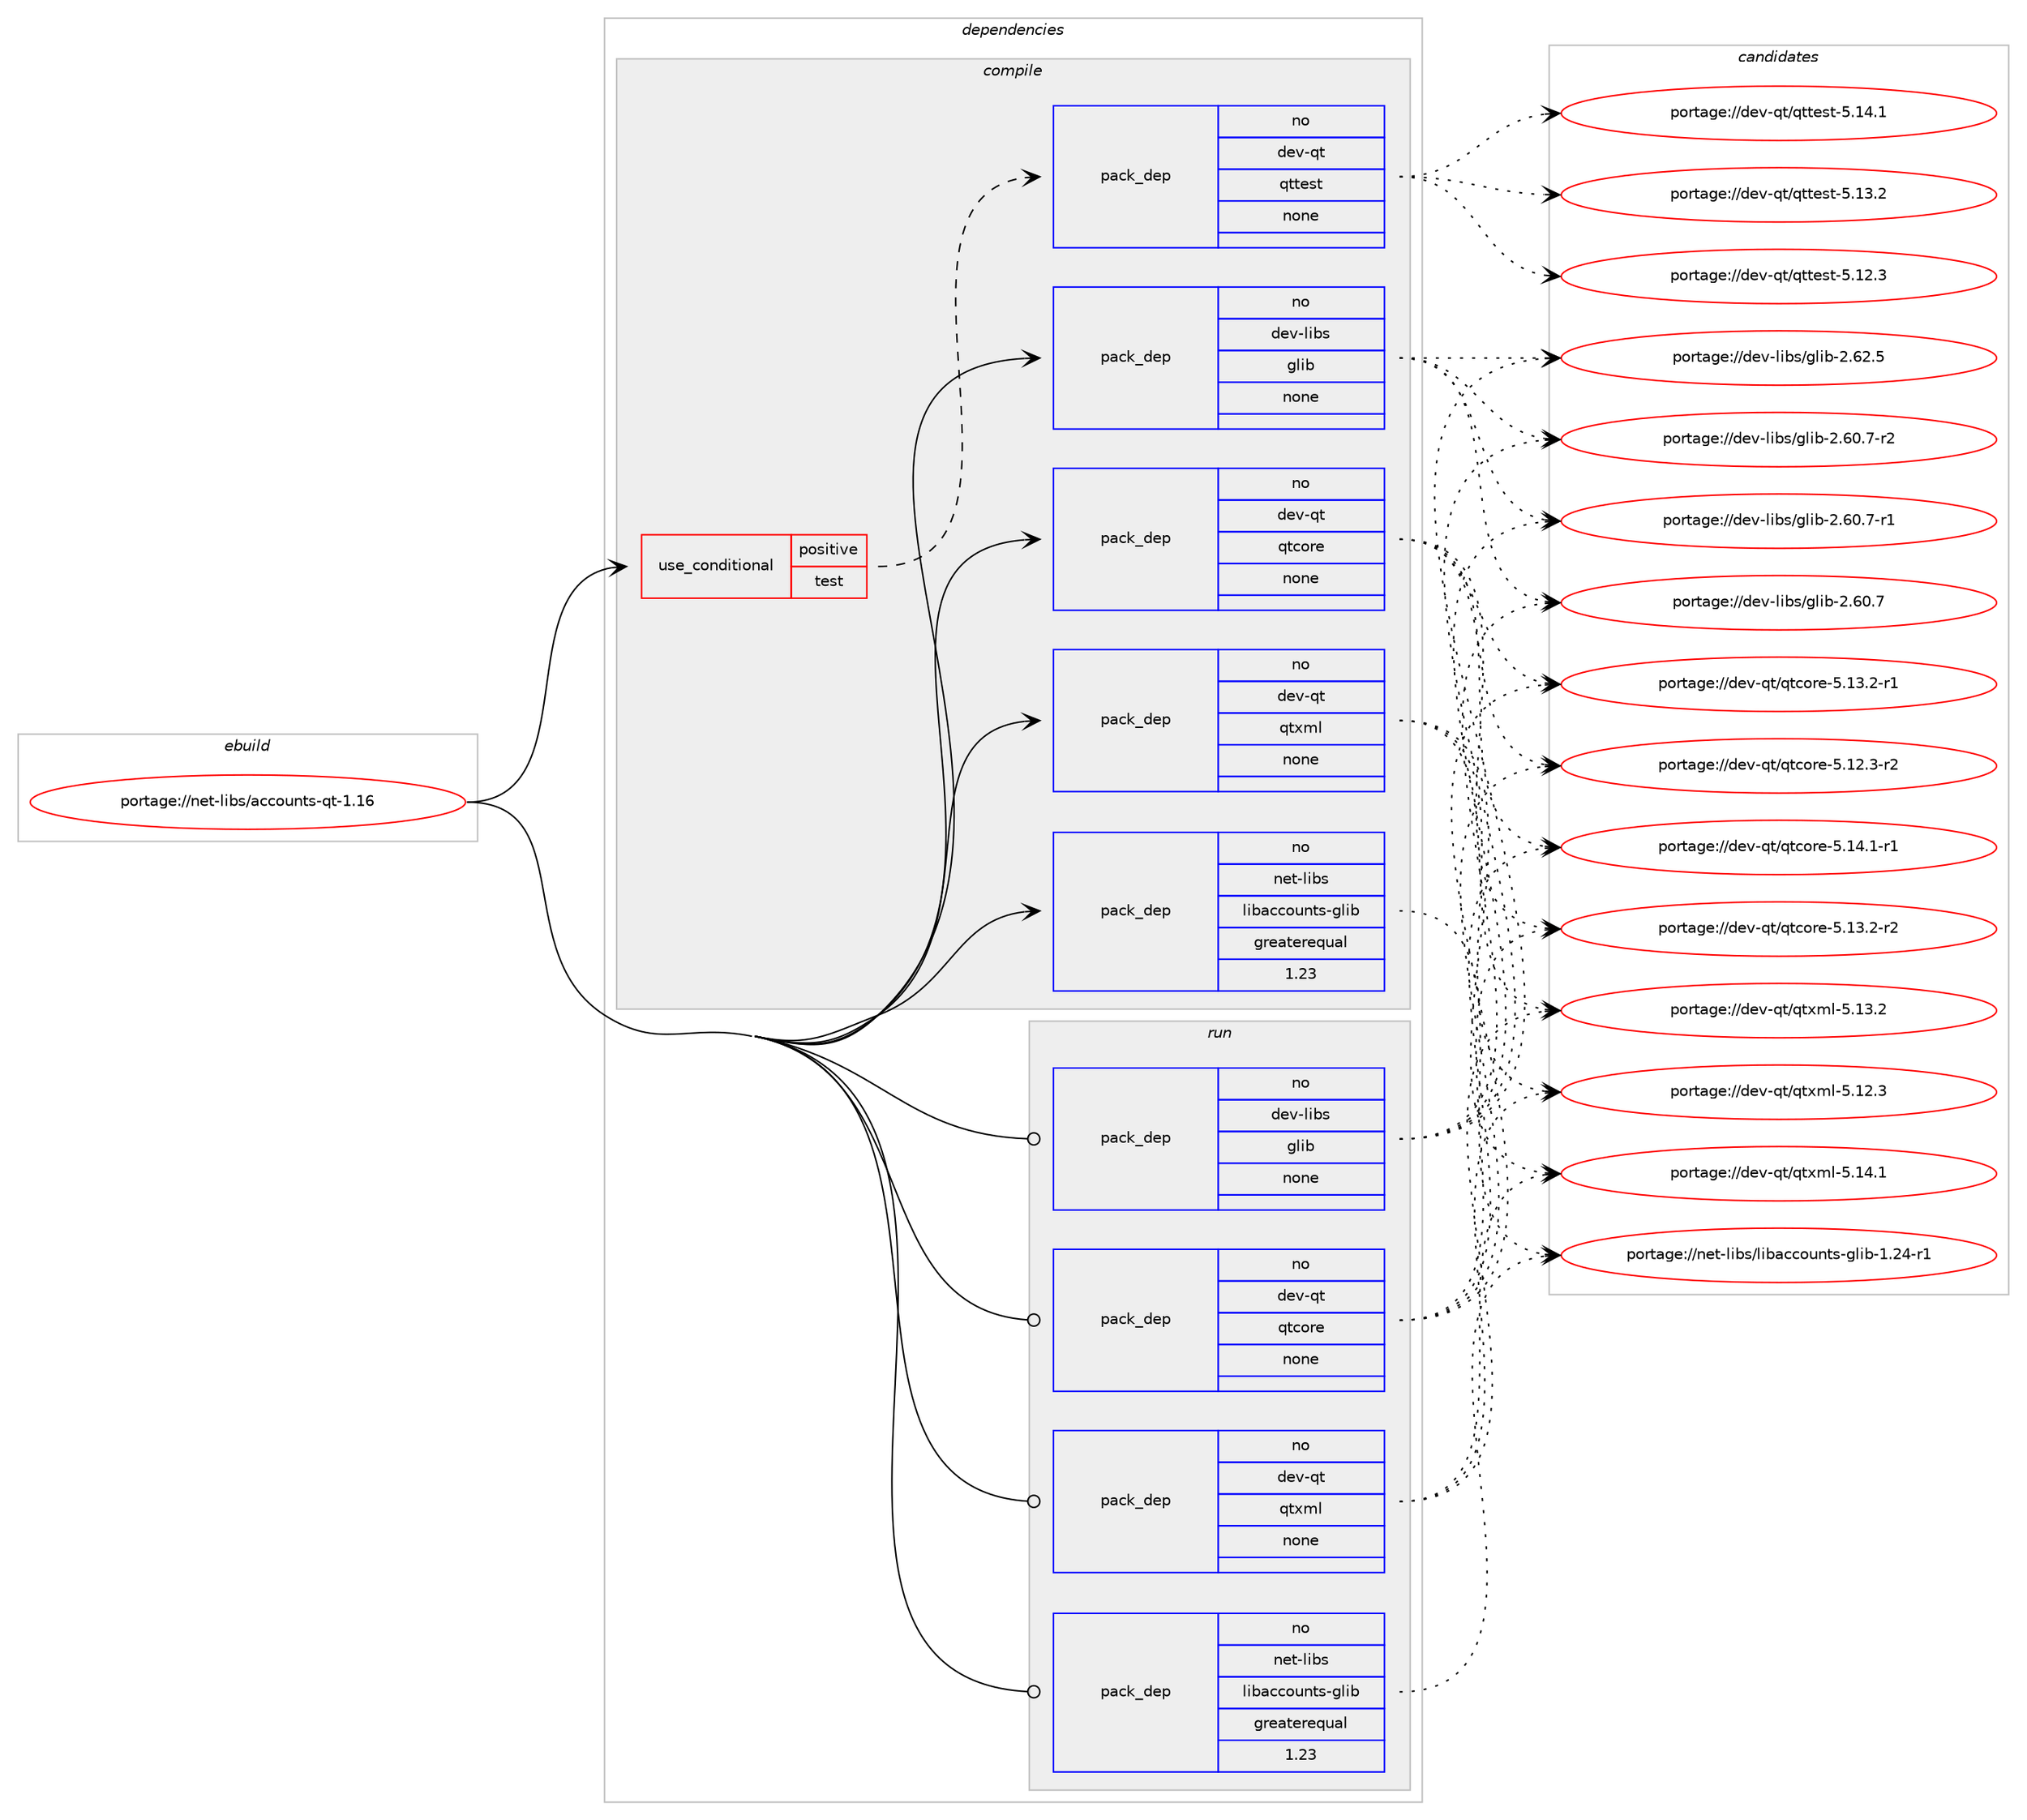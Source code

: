 digraph prolog {

# *************
# Graph options
# *************

newrank=true;
concentrate=true;
compound=true;
graph [rankdir=LR,fontname=Helvetica,fontsize=10,ranksep=1.5];#, ranksep=2.5, nodesep=0.2];
edge  [arrowhead=vee];
node  [fontname=Helvetica,fontsize=10];

# **********
# The ebuild
# **********

subgraph cluster_leftcol {
color=gray;
rank=same;
label=<<i>ebuild</i>>;
id [label="portage://net-libs/accounts-qt-1.16", color=red, width=4, href="../net-libs/accounts-qt-1.16.svg"];
}

# ****************
# The dependencies
# ****************

subgraph cluster_midcol {
color=gray;
label=<<i>dependencies</i>>;
subgraph cluster_compile {
fillcolor="#eeeeee";
style=filled;
label=<<i>compile</i>>;
subgraph cond19844 {
dependency90109 [label=<<TABLE BORDER="0" CELLBORDER="1" CELLSPACING="0" CELLPADDING="4"><TR><TD ROWSPAN="3" CELLPADDING="10">use_conditional</TD></TR><TR><TD>positive</TD></TR><TR><TD>test</TD></TR></TABLE>>, shape=none, color=red];
subgraph pack68585 {
dependency90110 [label=<<TABLE BORDER="0" CELLBORDER="1" CELLSPACING="0" CELLPADDING="4" WIDTH="220"><TR><TD ROWSPAN="6" CELLPADDING="30">pack_dep</TD></TR><TR><TD WIDTH="110">no</TD></TR><TR><TD>dev-qt</TD></TR><TR><TD>qttest</TD></TR><TR><TD>none</TD></TR><TR><TD></TD></TR></TABLE>>, shape=none, color=blue];
}
dependency90109:e -> dependency90110:w [weight=20,style="dashed",arrowhead="vee"];
}
id:e -> dependency90109:w [weight=20,style="solid",arrowhead="vee"];
subgraph pack68586 {
dependency90111 [label=<<TABLE BORDER="0" CELLBORDER="1" CELLSPACING="0" CELLPADDING="4" WIDTH="220"><TR><TD ROWSPAN="6" CELLPADDING="30">pack_dep</TD></TR><TR><TD WIDTH="110">no</TD></TR><TR><TD>dev-libs</TD></TR><TR><TD>glib</TD></TR><TR><TD>none</TD></TR><TR><TD></TD></TR></TABLE>>, shape=none, color=blue];
}
id:e -> dependency90111:w [weight=20,style="solid",arrowhead="vee"];
subgraph pack68587 {
dependency90112 [label=<<TABLE BORDER="0" CELLBORDER="1" CELLSPACING="0" CELLPADDING="4" WIDTH="220"><TR><TD ROWSPAN="6" CELLPADDING="30">pack_dep</TD></TR><TR><TD WIDTH="110">no</TD></TR><TR><TD>dev-qt</TD></TR><TR><TD>qtcore</TD></TR><TR><TD>none</TD></TR><TR><TD></TD></TR></TABLE>>, shape=none, color=blue];
}
id:e -> dependency90112:w [weight=20,style="solid",arrowhead="vee"];
subgraph pack68588 {
dependency90113 [label=<<TABLE BORDER="0" CELLBORDER="1" CELLSPACING="0" CELLPADDING="4" WIDTH="220"><TR><TD ROWSPAN="6" CELLPADDING="30">pack_dep</TD></TR><TR><TD WIDTH="110">no</TD></TR><TR><TD>dev-qt</TD></TR><TR><TD>qtxml</TD></TR><TR><TD>none</TD></TR><TR><TD></TD></TR></TABLE>>, shape=none, color=blue];
}
id:e -> dependency90113:w [weight=20,style="solid",arrowhead="vee"];
subgraph pack68589 {
dependency90114 [label=<<TABLE BORDER="0" CELLBORDER="1" CELLSPACING="0" CELLPADDING="4" WIDTH="220"><TR><TD ROWSPAN="6" CELLPADDING="30">pack_dep</TD></TR><TR><TD WIDTH="110">no</TD></TR><TR><TD>net-libs</TD></TR><TR><TD>libaccounts-glib</TD></TR><TR><TD>greaterequal</TD></TR><TR><TD>1.23</TD></TR></TABLE>>, shape=none, color=blue];
}
id:e -> dependency90114:w [weight=20,style="solid",arrowhead="vee"];
}
subgraph cluster_compileandrun {
fillcolor="#eeeeee";
style=filled;
label=<<i>compile and run</i>>;
}
subgraph cluster_run {
fillcolor="#eeeeee";
style=filled;
label=<<i>run</i>>;
subgraph pack68590 {
dependency90115 [label=<<TABLE BORDER="0" CELLBORDER="1" CELLSPACING="0" CELLPADDING="4" WIDTH="220"><TR><TD ROWSPAN="6" CELLPADDING="30">pack_dep</TD></TR><TR><TD WIDTH="110">no</TD></TR><TR><TD>dev-libs</TD></TR><TR><TD>glib</TD></TR><TR><TD>none</TD></TR><TR><TD></TD></TR></TABLE>>, shape=none, color=blue];
}
id:e -> dependency90115:w [weight=20,style="solid",arrowhead="odot"];
subgraph pack68591 {
dependency90116 [label=<<TABLE BORDER="0" CELLBORDER="1" CELLSPACING="0" CELLPADDING="4" WIDTH="220"><TR><TD ROWSPAN="6" CELLPADDING="30">pack_dep</TD></TR><TR><TD WIDTH="110">no</TD></TR><TR><TD>dev-qt</TD></TR><TR><TD>qtcore</TD></TR><TR><TD>none</TD></TR><TR><TD></TD></TR></TABLE>>, shape=none, color=blue];
}
id:e -> dependency90116:w [weight=20,style="solid",arrowhead="odot"];
subgraph pack68592 {
dependency90117 [label=<<TABLE BORDER="0" CELLBORDER="1" CELLSPACING="0" CELLPADDING="4" WIDTH="220"><TR><TD ROWSPAN="6" CELLPADDING="30">pack_dep</TD></TR><TR><TD WIDTH="110">no</TD></TR><TR><TD>dev-qt</TD></TR><TR><TD>qtxml</TD></TR><TR><TD>none</TD></TR><TR><TD></TD></TR></TABLE>>, shape=none, color=blue];
}
id:e -> dependency90117:w [weight=20,style="solid",arrowhead="odot"];
subgraph pack68593 {
dependency90118 [label=<<TABLE BORDER="0" CELLBORDER="1" CELLSPACING="0" CELLPADDING="4" WIDTH="220"><TR><TD ROWSPAN="6" CELLPADDING="30">pack_dep</TD></TR><TR><TD WIDTH="110">no</TD></TR><TR><TD>net-libs</TD></TR><TR><TD>libaccounts-glib</TD></TR><TR><TD>greaterequal</TD></TR><TR><TD>1.23</TD></TR></TABLE>>, shape=none, color=blue];
}
id:e -> dependency90118:w [weight=20,style="solid",arrowhead="odot"];
}
}

# **************
# The candidates
# **************

subgraph cluster_choices {
rank=same;
color=gray;
label=<<i>candidates</i>>;

subgraph choice68585 {
color=black;
nodesep=1;
choice100101118451131164711311611610111511645534649524649 [label="portage://dev-qt/qttest-5.14.1", color=red, width=4,href="../dev-qt/qttest-5.14.1.svg"];
choice100101118451131164711311611610111511645534649514650 [label="portage://dev-qt/qttest-5.13.2", color=red, width=4,href="../dev-qt/qttest-5.13.2.svg"];
choice100101118451131164711311611610111511645534649504651 [label="portage://dev-qt/qttest-5.12.3", color=red, width=4,href="../dev-qt/qttest-5.12.3.svg"];
dependency90110:e -> choice100101118451131164711311611610111511645534649524649:w [style=dotted,weight="100"];
dependency90110:e -> choice100101118451131164711311611610111511645534649514650:w [style=dotted,weight="100"];
dependency90110:e -> choice100101118451131164711311611610111511645534649504651:w [style=dotted,weight="100"];
}
subgraph choice68586 {
color=black;
nodesep=1;
choice1001011184510810598115471031081059845504654504653 [label="portage://dev-libs/glib-2.62.5", color=red, width=4,href="../dev-libs/glib-2.62.5.svg"];
choice10010111845108105981154710310810598455046544846554511450 [label="portage://dev-libs/glib-2.60.7-r2", color=red, width=4,href="../dev-libs/glib-2.60.7-r2.svg"];
choice10010111845108105981154710310810598455046544846554511449 [label="portage://dev-libs/glib-2.60.7-r1", color=red, width=4,href="../dev-libs/glib-2.60.7-r1.svg"];
choice1001011184510810598115471031081059845504654484655 [label="portage://dev-libs/glib-2.60.7", color=red, width=4,href="../dev-libs/glib-2.60.7.svg"];
dependency90111:e -> choice1001011184510810598115471031081059845504654504653:w [style=dotted,weight="100"];
dependency90111:e -> choice10010111845108105981154710310810598455046544846554511450:w [style=dotted,weight="100"];
dependency90111:e -> choice10010111845108105981154710310810598455046544846554511449:w [style=dotted,weight="100"];
dependency90111:e -> choice1001011184510810598115471031081059845504654484655:w [style=dotted,weight="100"];
}
subgraph choice68587 {
color=black;
nodesep=1;
choice100101118451131164711311699111114101455346495246494511449 [label="portage://dev-qt/qtcore-5.14.1-r1", color=red, width=4,href="../dev-qt/qtcore-5.14.1-r1.svg"];
choice100101118451131164711311699111114101455346495146504511450 [label="portage://dev-qt/qtcore-5.13.2-r2", color=red, width=4,href="../dev-qt/qtcore-5.13.2-r2.svg"];
choice100101118451131164711311699111114101455346495146504511449 [label="portage://dev-qt/qtcore-5.13.2-r1", color=red, width=4,href="../dev-qt/qtcore-5.13.2-r1.svg"];
choice100101118451131164711311699111114101455346495046514511450 [label="portage://dev-qt/qtcore-5.12.3-r2", color=red, width=4,href="../dev-qt/qtcore-5.12.3-r2.svg"];
dependency90112:e -> choice100101118451131164711311699111114101455346495246494511449:w [style=dotted,weight="100"];
dependency90112:e -> choice100101118451131164711311699111114101455346495146504511450:w [style=dotted,weight="100"];
dependency90112:e -> choice100101118451131164711311699111114101455346495146504511449:w [style=dotted,weight="100"];
dependency90112:e -> choice100101118451131164711311699111114101455346495046514511450:w [style=dotted,weight="100"];
}
subgraph choice68588 {
color=black;
nodesep=1;
choice100101118451131164711311612010910845534649524649 [label="portage://dev-qt/qtxml-5.14.1", color=red, width=4,href="../dev-qt/qtxml-5.14.1.svg"];
choice100101118451131164711311612010910845534649514650 [label="portage://dev-qt/qtxml-5.13.2", color=red, width=4,href="../dev-qt/qtxml-5.13.2.svg"];
choice100101118451131164711311612010910845534649504651 [label="portage://dev-qt/qtxml-5.12.3", color=red, width=4,href="../dev-qt/qtxml-5.12.3.svg"];
dependency90113:e -> choice100101118451131164711311612010910845534649524649:w [style=dotted,weight="100"];
dependency90113:e -> choice100101118451131164711311612010910845534649514650:w [style=dotted,weight="100"];
dependency90113:e -> choice100101118451131164711311612010910845534649504651:w [style=dotted,weight="100"];
}
subgraph choice68589 {
color=black;
nodesep=1;
choice11010111645108105981154710810598979999111117110116115451031081059845494650524511449 [label="portage://net-libs/libaccounts-glib-1.24-r1", color=red, width=4,href="../net-libs/libaccounts-glib-1.24-r1.svg"];
dependency90114:e -> choice11010111645108105981154710810598979999111117110116115451031081059845494650524511449:w [style=dotted,weight="100"];
}
subgraph choice68590 {
color=black;
nodesep=1;
choice1001011184510810598115471031081059845504654504653 [label="portage://dev-libs/glib-2.62.5", color=red, width=4,href="../dev-libs/glib-2.62.5.svg"];
choice10010111845108105981154710310810598455046544846554511450 [label="portage://dev-libs/glib-2.60.7-r2", color=red, width=4,href="../dev-libs/glib-2.60.7-r2.svg"];
choice10010111845108105981154710310810598455046544846554511449 [label="portage://dev-libs/glib-2.60.7-r1", color=red, width=4,href="../dev-libs/glib-2.60.7-r1.svg"];
choice1001011184510810598115471031081059845504654484655 [label="portage://dev-libs/glib-2.60.7", color=red, width=4,href="../dev-libs/glib-2.60.7.svg"];
dependency90115:e -> choice1001011184510810598115471031081059845504654504653:w [style=dotted,weight="100"];
dependency90115:e -> choice10010111845108105981154710310810598455046544846554511450:w [style=dotted,weight="100"];
dependency90115:e -> choice10010111845108105981154710310810598455046544846554511449:w [style=dotted,weight="100"];
dependency90115:e -> choice1001011184510810598115471031081059845504654484655:w [style=dotted,weight="100"];
}
subgraph choice68591 {
color=black;
nodesep=1;
choice100101118451131164711311699111114101455346495246494511449 [label="portage://dev-qt/qtcore-5.14.1-r1", color=red, width=4,href="../dev-qt/qtcore-5.14.1-r1.svg"];
choice100101118451131164711311699111114101455346495146504511450 [label="portage://dev-qt/qtcore-5.13.2-r2", color=red, width=4,href="../dev-qt/qtcore-5.13.2-r2.svg"];
choice100101118451131164711311699111114101455346495146504511449 [label="portage://dev-qt/qtcore-5.13.2-r1", color=red, width=4,href="../dev-qt/qtcore-5.13.2-r1.svg"];
choice100101118451131164711311699111114101455346495046514511450 [label="portage://dev-qt/qtcore-5.12.3-r2", color=red, width=4,href="../dev-qt/qtcore-5.12.3-r2.svg"];
dependency90116:e -> choice100101118451131164711311699111114101455346495246494511449:w [style=dotted,weight="100"];
dependency90116:e -> choice100101118451131164711311699111114101455346495146504511450:w [style=dotted,weight="100"];
dependency90116:e -> choice100101118451131164711311699111114101455346495146504511449:w [style=dotted,weight="100"];
dependency90116:e -> choice100101118451131164711311699111114101455346495046514511450:w [style=dotted,weight="100"];
}
subgraph choice68592 {
color=black;
nodesep=1;
choice100101118451131164711311612010910845534649524649 [label="portage://dev-qt/qtxml-5.14.1", color=red, width=4,href="../dev-qt/qtxml-5.14.1.svg"];
choice100101118451131164711311612010910845534649514650 [label="portage://dev-qt/qtxml-5.13.2", color=red, width=4,href="../dev-qt/qtxml-5.13.2.svg"];
choice100101118451131164711311612010910845534649504651 [label="portage://dev-qt/qtxml-5.12.3", color=red, width=4,href="../dev-qt/qtxml-5.12.3.svg"];
dependency90117:e -> choice100101118451131164711311612010910845534649524649:w [style=dotted,weight="100"];
dependency90117:e -> choice100101118451131164711311612010910845534649514650:w [style=dotted,weight="100"];
dependency90117:e -> choice100101118451131164711311612010910845534649504651:w [style=dotted,weight="100"];
}
subgraph choice68593 {
color=black;
nodesep=1;
choice11010111645108105981154710810598979999111117110116115451031081059845494650524511449 [label="portage://net-libs/libaccounts-glib-1.24-r1", color=red, width=4,href="../net-libs/libaccounts-glib-1.24-r1.svg"];
dependency90118:e -> choice11010111645108105981154710810598979999111117110116115451031081059845494650524511449:w [style=dotted,weight="100"];
}
}

}
